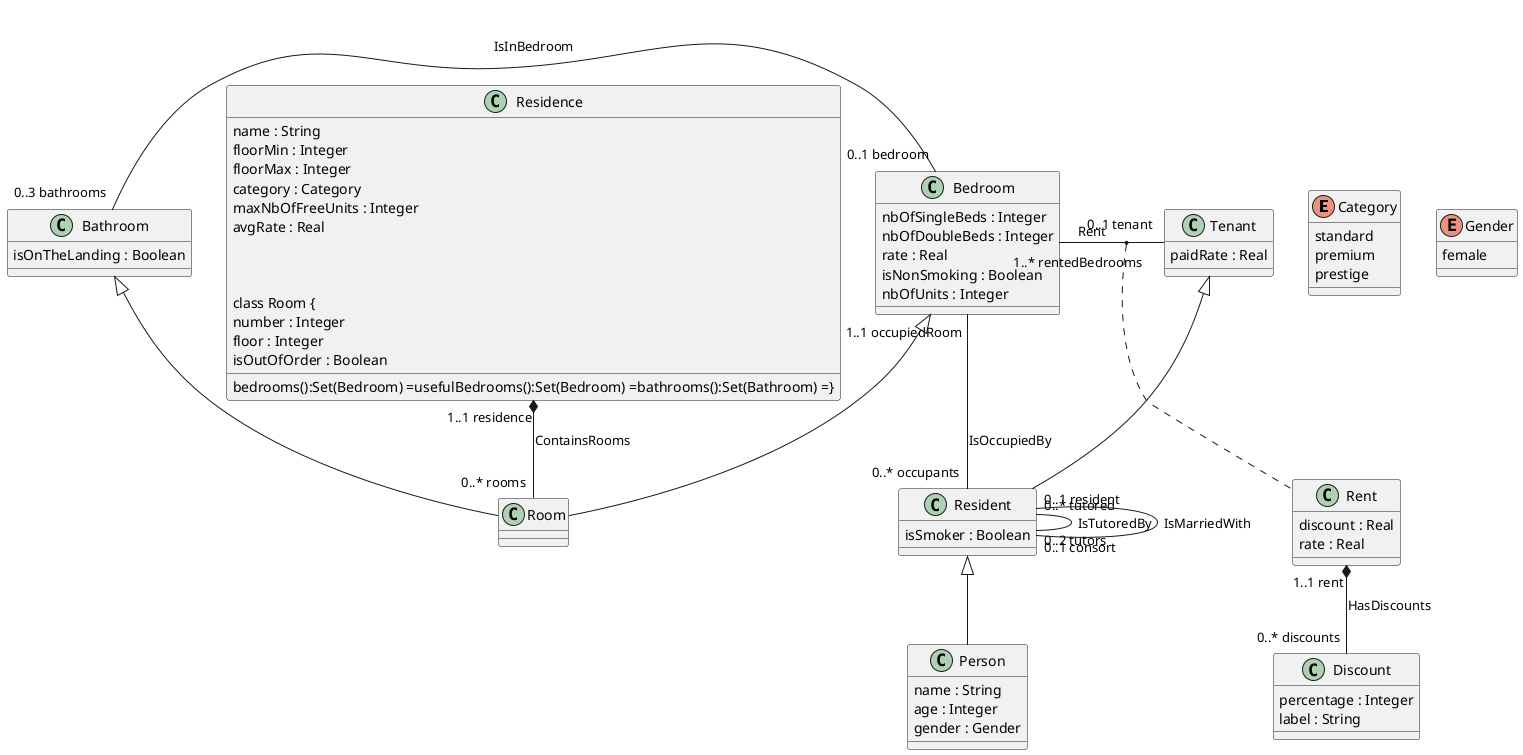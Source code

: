 @startuml

enum Category {
    standard
    premium
    prestige
}

enum Gender {
    female
}

class Residence {
{field}  name : String
{field}  floorMin : Integer
{field}  floorMax : Integer
{field}  category : Category
{field}  maxNbOfFreeUnits : Integer
{field}  avgRate : Real
{method}    bedrooms():Set(Bedroom) ={method}    usefulBedrooms():Set(Bedroom) ={method}    bathrooms():Set(Bathroom) =}



class Room {
{field}  number : Integer
{field}  floor : Integer
{field}  isOutOfOrder : Boolean
}



class Bathroom {
{field}  isOnTheLanding : Boolean
}

Bathroom <|-- Room


class Bedroom {
{field}  nbOfSingleBeds : Integer
{field}  nbOfDoubleBeds : Integer
{field}  rate : Real
{field}  isNonSmoking : Boolean
{field}  nbOfUnits : Integer
}

Bedroom <|-- Room


class Person {
{field}  name : String
{field}  age : Integer
{field}  gender : Gender
}



class Resident {
{field}  isSmoker : Boolean
}

Resident <|-- Person


class Tenant {
{field}  paidRate : Real
}

Tenant <|-- Resident


class Discount {
{field}  percentage : Integer
{field}  label : String
}



Residence "1..1 residence" *-- "0..* rooms" Room : ContainsRooms

Bathroom "0..3 bathrooms" - "0..1 bedroom" Bedroom : IsInBedroom

Resident "0..* tutored" - "0..2 tutors" Resident : IsTutoredBy

Resident "0..1 resident" - "0..1 consort" Resident : IsMarriedWith

Bedroom "1..1 occupiedRoom" - "0..* occupants" Resident : IsOccupiedBy

Rent "1..1 rent" *-- "0..* discounts" Discount : HasDiscounts

Bedroom "1..* rentedBedrooms" - "0..1 tenant" Tenant : Rent

class Rent {
{field}  discount : Real
{field}  rate : Real
}



( Bedroom, Tenant) .. Rent

@enduml
